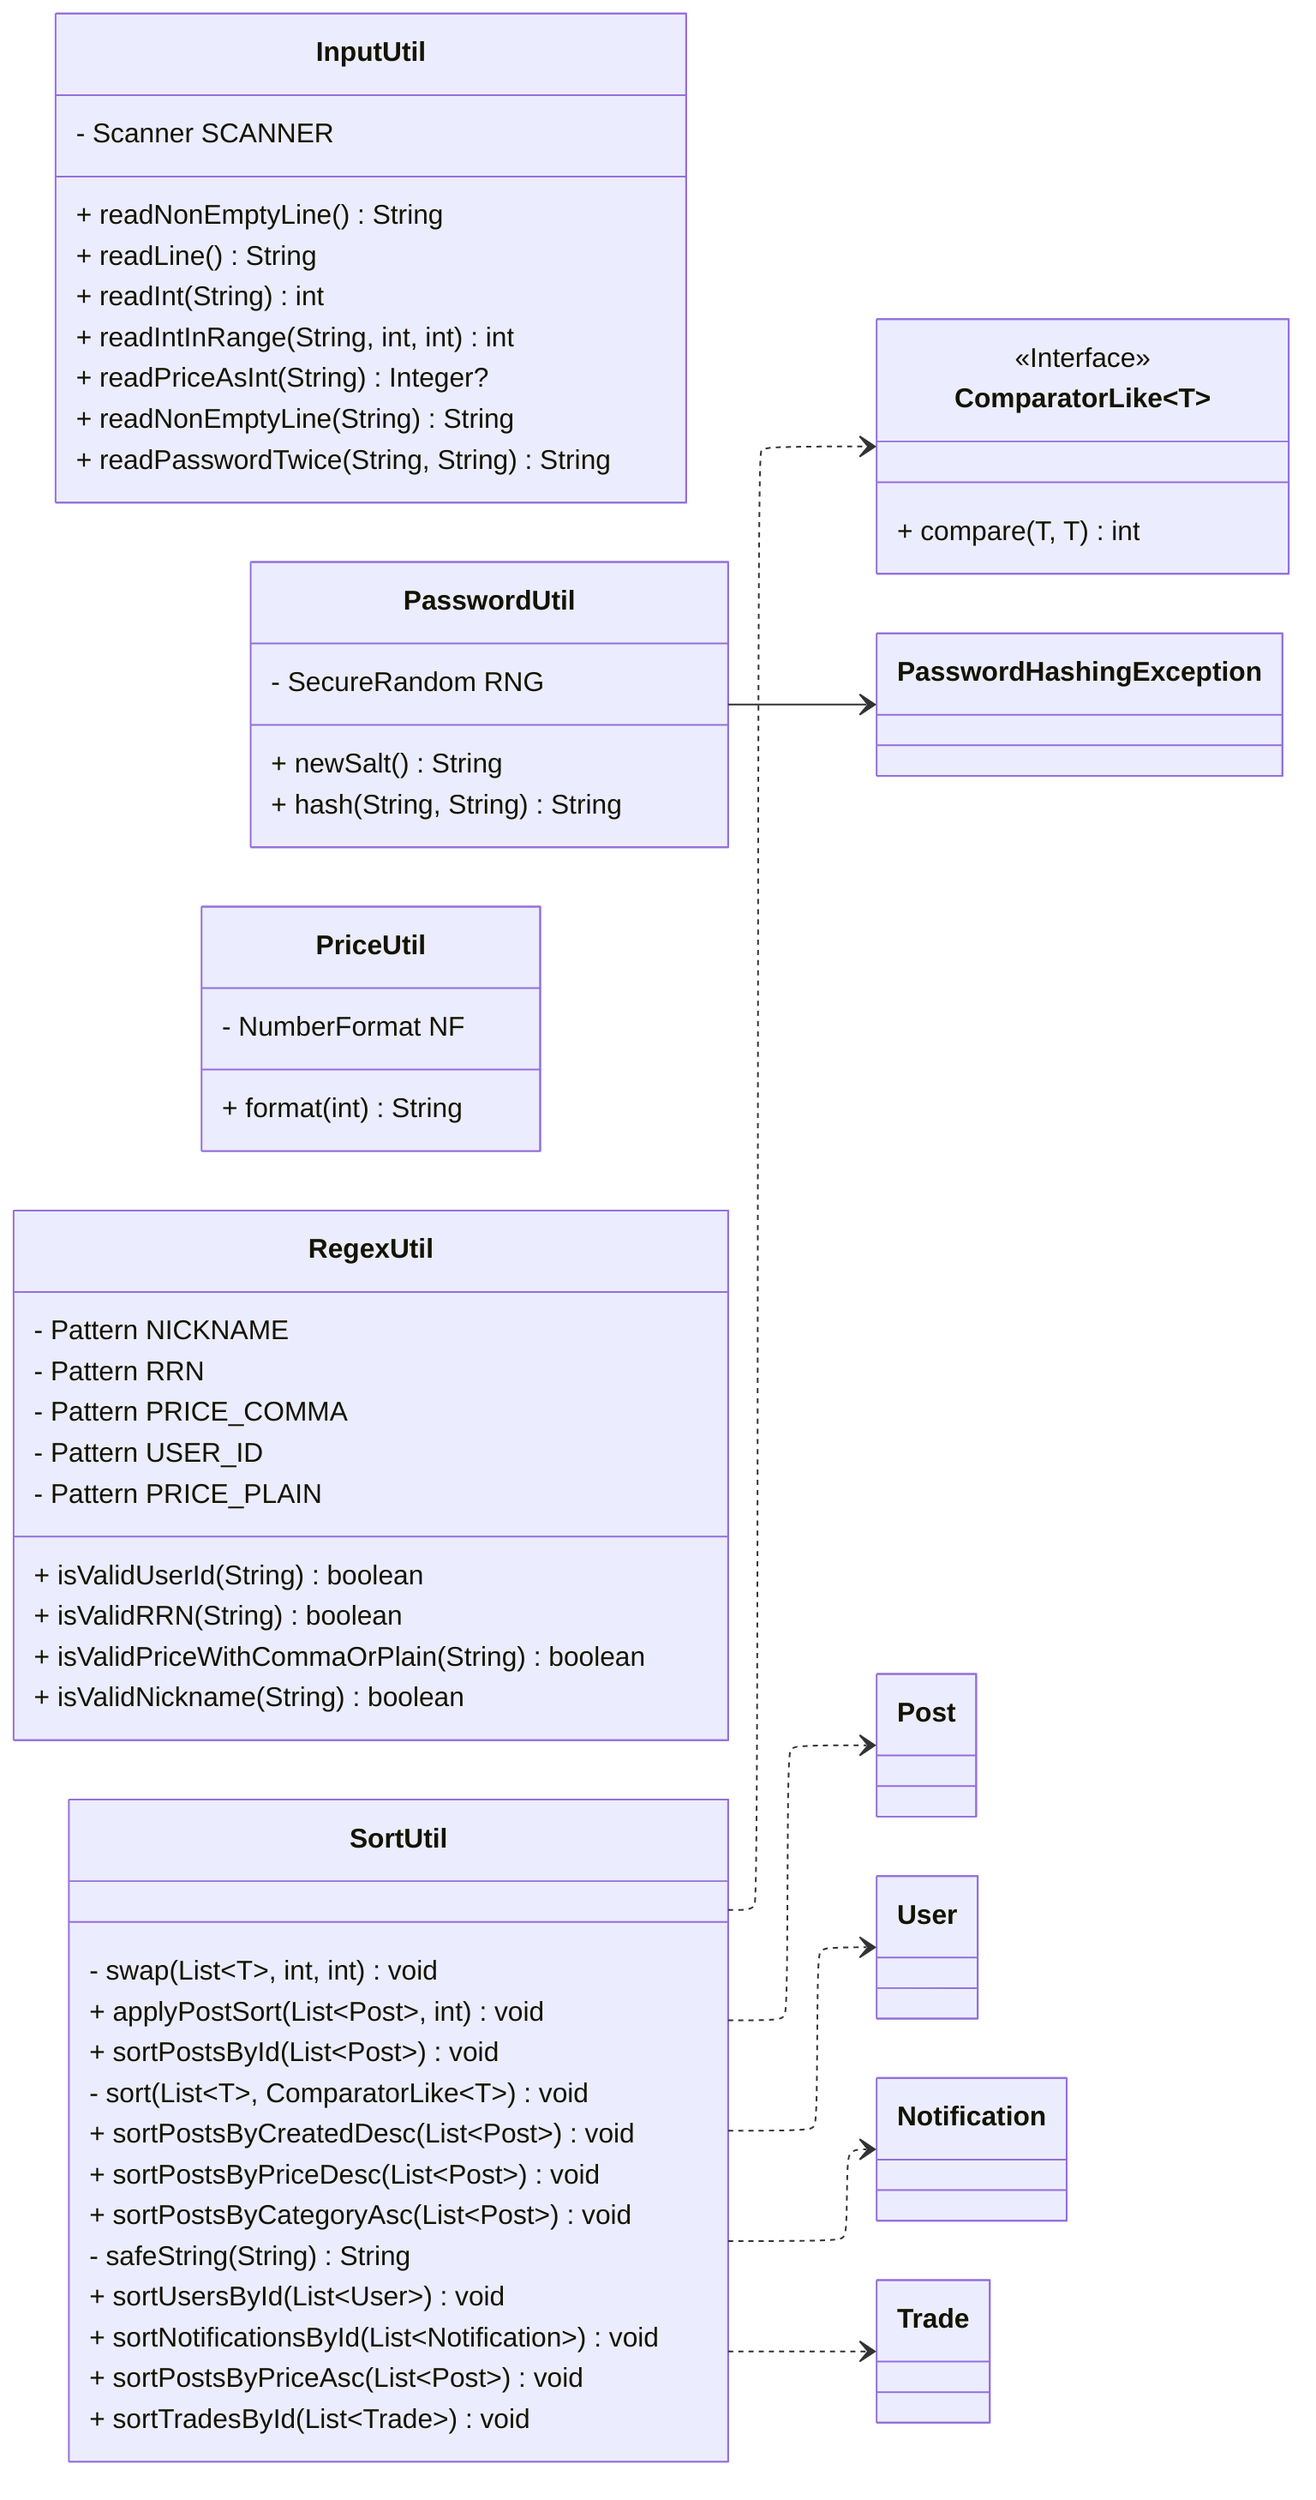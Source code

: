 ---
config:
  layout: elk
---
classDiagram
    direction LR

%% ========== Utilities ==========
    class ComparatorLike~T~ {
        <<Interface>>
        + compare(T, T) int
    }
    class InputUtil {
        + readNonEmptyLine() String
        + readLine() String
        + readInt(String) int
        + readIntInRange(String, int, int) int
        + readPriceAsInt(String) Integer?
        + readNonEmptyLine(String) String
        + readPasswordTwice(String, String) String
        - Scanner SCANNER
    }
    class PasswordHashingException
    class PasswordUtil {
        + newSalt() String
        + hash(String, String) String
        - SecureRandom RNG
    }
    class PriceUtil {
        + format(int) String
        - NumberFormat NF
    }
    class RegexUtil {
        + isValidUserId(String) boolean
        + isValidRRN(String) boolean
        + isValidPriceWithCommaOrPlain(String) boolean
        + isValidNickname(String) boolean
        - Pattern NICKNAME
        - Pattern RRN
        - Pattern PRICE_COMMA
        - Pattern USER_ID
        - Pattern PRICE_PLAIN
    }
    class SortUtil {
        - swap(List~T~, int, int) void
        + applyPostSort(List~Post~, int) void
        + sortPostsById(List~Post~) void
        - sort(List~T~, ComparatorLike~T~) void
        + sortPostsByCreatedDesc(List~Post~) void
        + sortPostsByPriceDesc(List~Post~) void
        + sortPostsByCategoryAsc(List~Post~) void
        - safeString(String) String
        + sortUsersById(List~User~) void
        + sortNotificationsById(List~Notification~) void
        + sortPostsByPriceAsc(List~Post~) void
        + sortTradesById(List~Trade~) void
    }

%% Relations
    SortUtil ..> ComparatorLike~T~
    SortUtil ..> Post
    SortUtil ..> User
    SortUtil ..> Notification
    SortUtil ..> Trade
    PasswordUtil --> PasswordHashingException